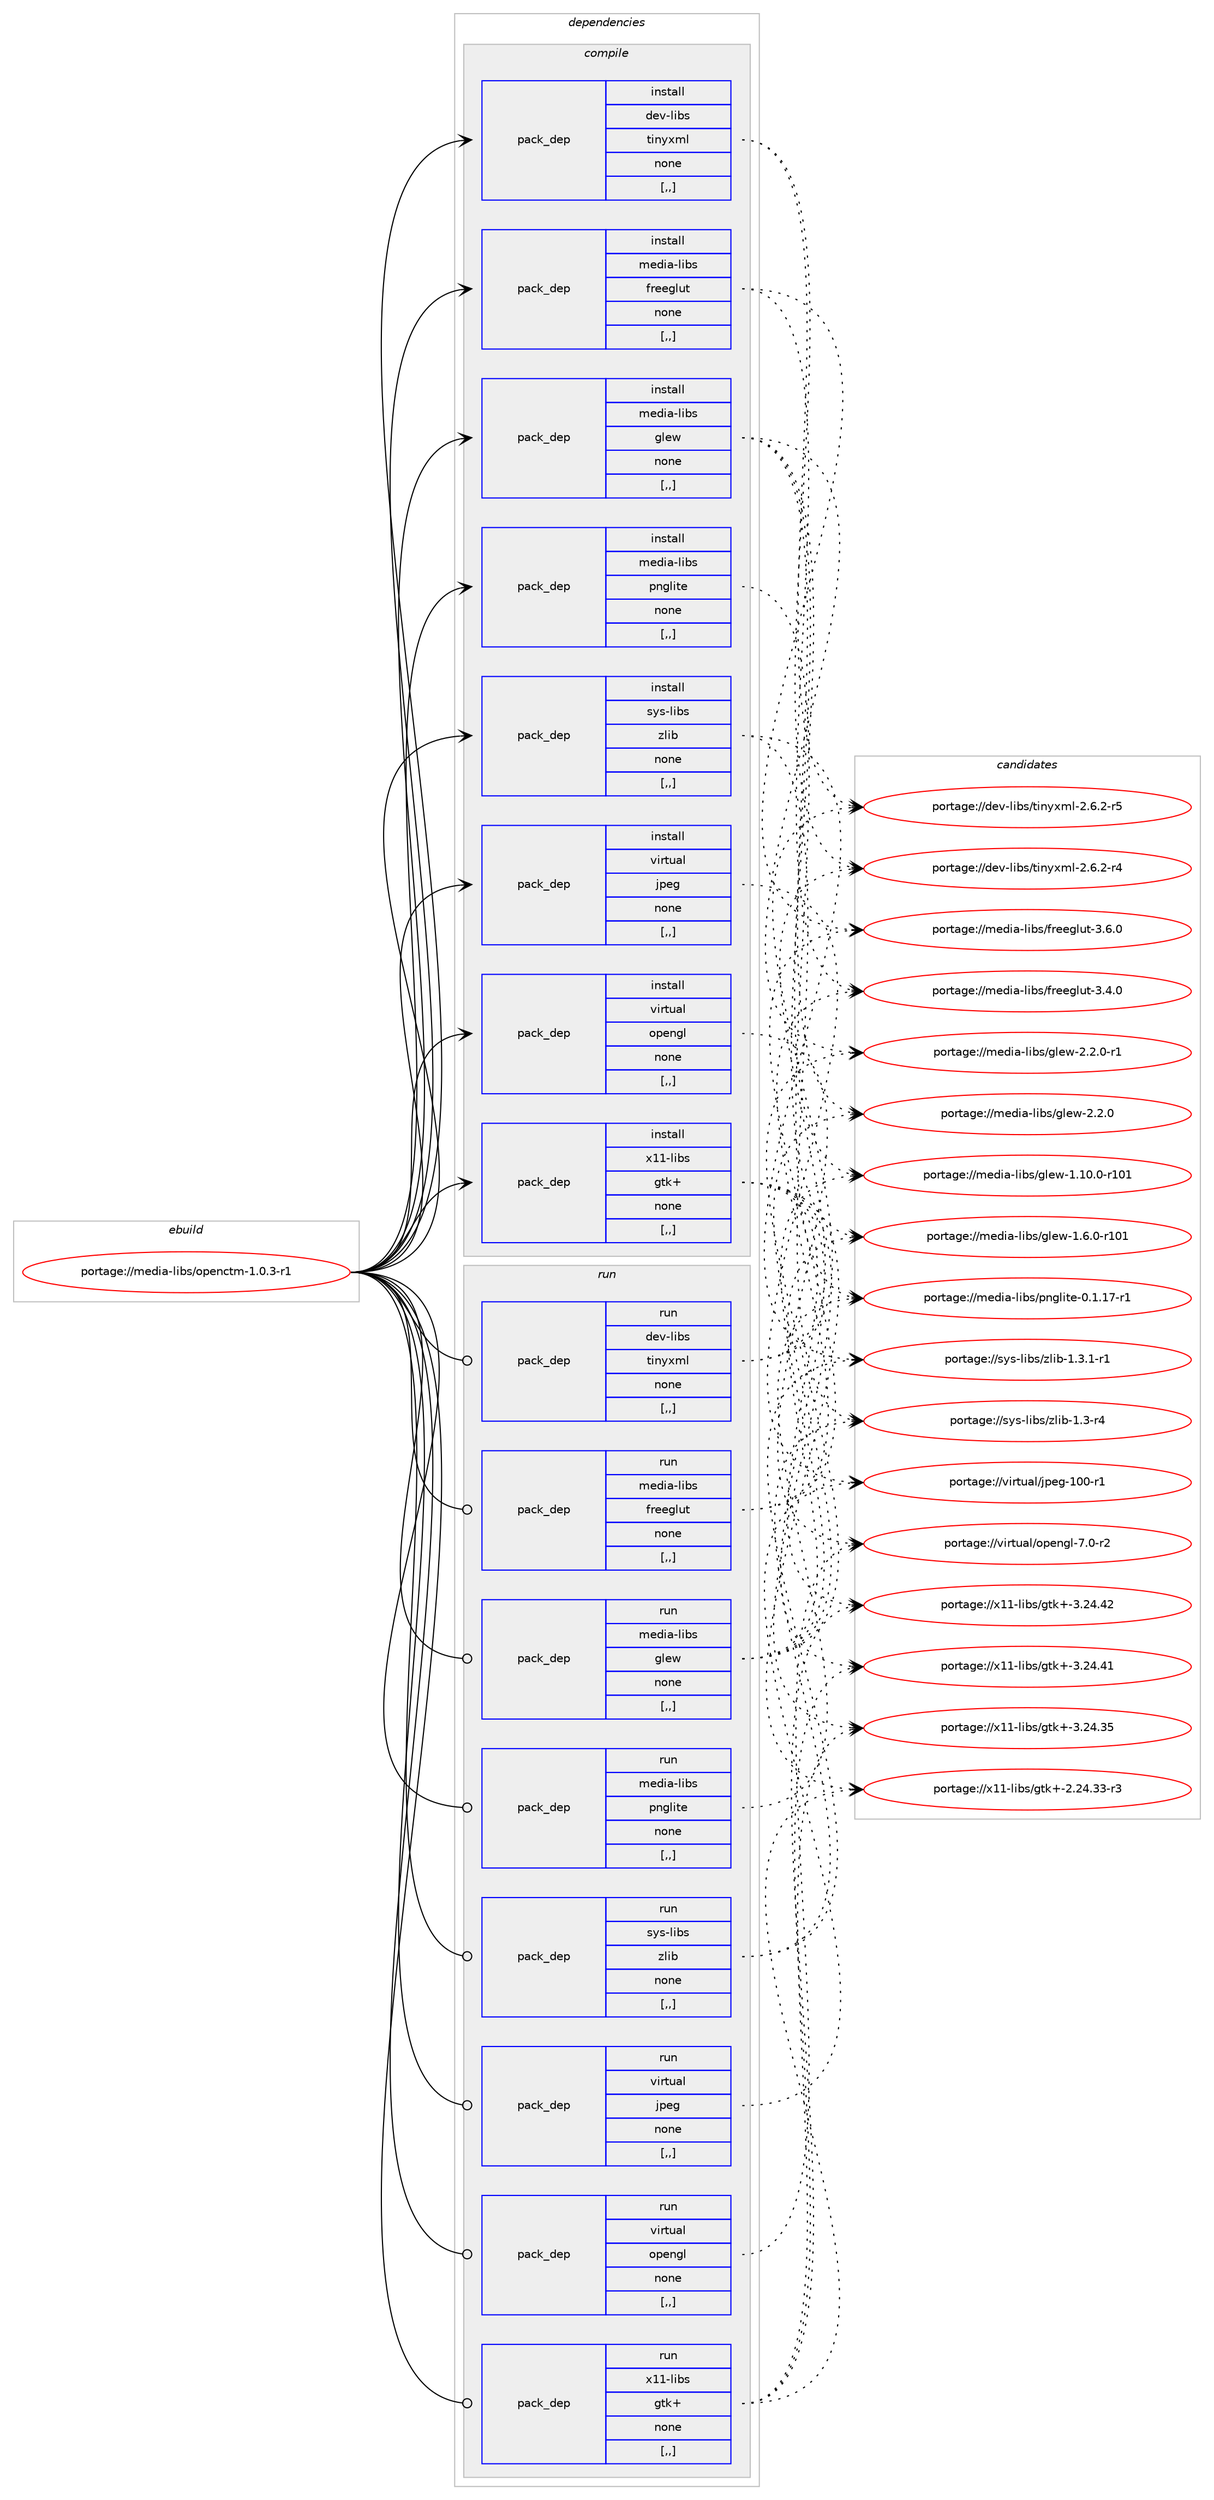 digraph prolog {

# *************
# Graph options
# *************

newrank=true;
concentrate=true;
compound=true;
graph [rankdir=LR,fontname=Helvetica,fontsize=10,ranksep=1.5];#, ranksep=2.5, nodesep=0.2];
edge  [arrowhead=vee];
node  [fontname=Helvetica,fontsize=10];

# **********
# The ebuild
# **********

subgraph cluster_leftcol {
color=gray;
label=<<i>ebuild</i>>;
id [label="portage://media-libs/openctm-1.0.3-r1", color=red, width=4, href="../media-libs/openctm-1.0.3-r1.svg"];
}

# ****************
# The dependencies
# ****************

subgraph cluster_midcol {
color=gray;
label=<<i>dependencies</i>>;
subgraph cluster_compile {
fillcolor="#eeeeee";
style=filled;
label=<<i>compile</i>>;
subgraph pack224235 {
dependency303509 [label=<<TABLE BORDER="0" CELLBORDER="1" CELLSPACING="0" CELLPADDING="4" WIDTH="220"><TR><TD ROWSPAN="6" CELLPADDING="30">pack_dep</TD></TR><TR><TD WIDTH="110">install</TD></TR><TR><TD>dev-libs</TD></TR><TR><TD>tinyxml</TD></TR><TR><TD>none</TD></TR><TR><TD>[,,]</TD></TR></TABLE>>, shape=none, color=blue];
}
id:e -> dependency303509:w [weight=20,style="solid",arrowhead="vee"];
subgraph pack224236 {
dependency303510 [label=<<TABLE BORDER="0" CELLBORDER="1" CELLSPACING="0" CELLPADDING="4" WIDTH="220"><TR><TD ROWSPAN="6" CELLPADDING="30">pack_dep</TD></TR><TR><TD WIDTH="110">install</TD></TR><TR><TD>media-libs</TD></TR><TR><TD>freeglut</TD></TR><TR><TD>none</TD></TR><TR><TD>[,,]</TD></TR></TABLE>>, shape=none, color=blue];
}
id:e -> dependency303510:w [weight=20,style="solid",arrowhead="vee"];
subgraph pack224237 {
dependency303511 [label=<<TABLE BORDER="0" CELLBORDER="1" CELLSPACING="0" CELLPADDING="4" WIDTH="220"><TR><TD ROWSPAN="6" CELLPADDING="30">pack_dep</TD></TR><TR><TD WIDTH="110">install</TD></TR><TR><TD>media-libs</TD></TR><TR><TD>glew</TD></TR><TR><TD>none</TD></TR><TR><TD>[,,]</TD></TR></TABLE>>, shape=none, color=blue];
}
id:e -> dependency303511:w [weight=20,style="solid",arrowhead="vee"];
subgraph pack224238 {
dependency303512 [label=<<TABLE BORDER="0" CELLBORDER="1" CELLSPACING="0" CELLPADDING="4" WIDTH="220"><TR><TD ROWSPAN="6" CELLPADDING="30">pack_dep</TD></TR><TR><TD WIDTH="110">install</TD></TR><TR><TD>media-libs</TD></TR><TR><TD>pnglite</TD></TR><TR><TD>none</TD></TR><TR><TD>[,,]</TD></TR></TABLE>>, shape=none, color=blue];
}
id:e -> dependency303512:w [weight=20,style="solid",arrowhead="vee"];
subgraph pack224239 {
dependency303513 [label=<<TABLE BORDER="0" CELLBORDER="1" CELLSPACING="0" CELLPADDING="4" WIDTH="220"><TR><TD ROWSPAN="6" CELLPADDING="30">pack_dep</TD></TR><TR><TD WIDTH="110">install</TD></TR><TR><TD>sys-libs</TD></TR><TR><TD>zlib</TD></TR><TR><TD>none</TD></TR><TR><TD>[,,]</TD></TR></TABLE>>, shape=none, color=blue];
}
id:e -> dependency303513:w [weight=20,style="solid",arrowhead="vee"];
subgraph pack224240 {
dependency303514 [label=<<TABLE BORDER="0" CELLBORDER="1" CELLSPACING="0" CELLPADDING="4" WIDTH="220"><TR><TD ROWSPAN="6" CELLPADDING="30">pack_dep</TD></TR><TR><TD WIDTH="110">install</TD></TR><TR><TD>virtual</TD></TR><TR><TD>jpeg</TD></TR><TR><TD>none</TD></TR><TR><TD>[,,]</TD></TR></TABLE>>, shape=none, color=blue];
}
id:e -> dependency303514:w [weight=20,style="solid",arrowhead="vee"];
subgraph pack224241 {
dependency303515 [label=<<TABLE BORDER="0" CELLBORDER="1" CELLSPACING="0" CELLPADDING="4" WIDTH="220"><TR><TD ROWSPAN="6" CELLPADDING="30">pack_dep</TD></TR><TR><TD WIDTH="110">install</TD></TR><TR><TD>virtual</TD></TR><TR><TD>opengl</TD></TR><TR><TD>none</TD></TR><TR><TD>[,,]</TD></TR></TABLE>>, shape=none, color=blue];
}
id:e -> dependency303515:w [weight=20,style="solid",arrowhead="vee"];
subgraph pack224242 {
dependency303516 [label=<<TABLE BORDER="0" CELLBORDER="1" CELLSPACING="0" CELLPADDING="4" WIDTH="220"><TR><TD ROWSPAN="6" CELLPADDING="30">pack_dep</TD></TR><TR><TD WIDTH="110">install</TD></TR><TR><TD>x11-libs</TD></TR><TR><TD>gtk+</TD></TR><TR><TD>none</TD></TR><TR><TD>[,,]</TD></TR></TABLE>>, shape=none, color=blue];
}
id:e -> dependency303516:w [weight=20,style="solid",arrowhead="vee"];
}
subgraph cluster_compileandrun {
fillcolor="#eeeeee";
style=filled;
label=<<i>compile and run</i>>;
}
subgraph cluster_run {
fillcolor="#eeeeee";
style=filled;
label=<<i>run</i>>;
subgraph pack224243 {
dependency303517 [label=<<TABLE BORDER="0" CELLBORDER="1" CELLSPACING="0" CELLPADDING="4" WIDTH="220"><TR><TD ROWSPAN="6" CELLPADDING="30">pack_dep</TD></TR><TR><TD WIDTH="110">run</TD></TR><TR><TD>dev-libs</TD></TR><TR><TD>tinyxml</TD></TR><TR><TD>none</TD></TR><TR><TD>[,,]</TD></TR></TABLE>>, shape=none, color=blue];
}
id:e -> dependency303517:w [weight=20,style="solid",arrowhead="odot"];
subgraph pack224244 {
dependency303518 [label=<<TABLE BORDER="0" CELLBORDER="1" CELLSPACING="0" CELLPADDING="4" WIDTH="220"><TR><TD ROWSPAN="6" CELLPADDING="30">pack_dep</TD></TR><TR><TD WIDTH="110">run</TD></TR><TR><TD>media-libs</TD></TR><TR><TD>freeglut</TD></TR><TR><TD>none</TD></TR><TR><TD>[,,]</TD></TR></TABLE>>, shape=none, color=blue];
}
id:e -> dependency303518:w [weight=20,style="solid",arrowhead="odot"];
subgraph pack224245 {
dependency303519 [label=<<TABLE BORDER="0" CELLBORDER="1" CELLSPACING="0" CELLPADDING="4" WIDTH="220"><TR><TD ROWSPAN="6" CELLPADDING="30">pack_dep</TD></TR><TR><TD WIDTH="110">run</TD></TR><TR><TD>media-libs</TD></TR><TR><TD>glew</TD></TR><TR><TD>none</TD></TR><TR><TD>[,,]</TD></TR></TABLE>>, shape=none, color=blue];
}
id:e -> dependency303519:w [weight=20,style="solid",arrowhead="odot"];
subgraph pack224246 {
dependency303520 [label=<<TABLE BORDER="0" CELLBORDER="1" CELLSPACING="0" CELLPADDING="4" WIDTH="220"><TR><TD ROWSPAN="6" CELLPADDING="30">pack_dep</TD></TR><TR><TD WIDTH="110">run</TD></TR><TR><TD>media-libs</TD></TR><TR><TD>pnglite</TD></TR><TR><TD>none</TD></TR><TR><TD>[,,]</TD></TR></TABLE>>, shape=none, color=blue];
}
id:e -> dependency303520:w [weight=20,style="solid",arrowhead="odot"];
subgraph pack224247 {
dependency303521 [label=<<TABLE BORDER="0" CELLBORDER="1" CELLSPACING="0" CELLPADDING="4" WIDTH="220"><TR><TD ROWSPAN="6" CELLPADDING="30">pack_dep</TD></TR><TR><TD WIDTH="110">run</TD></TR><TR><TD>sys-libs</TD></TR><TR><TD>zlib</TD></TR><TR><TD>none</TD></TR><TR><TD>[,,]</TD></TR></TABLE>>, shape=none, color=blue];
}
id:e -> dependency303521:w [weight=20,style="solid",arrowhead="odot"];
subgraph pack224248 {
dependency303522 [label=<<TABLE BORDER="0" CELLBORDER="1" CELLSPACING="0" CELLPADDING="4" WIDTH="220"><TR><TD ROWSPAN="6" CELLPADDING="30">pack_dep</TD></TR><TR><TD WIDTH="110">run</TD></TR><TR><TD>virtual</TD></TR><TR><TD>jpeg</TD></TR><TR><TD>none</TD></TR><TR><TD>[,,]</TD></TR></TABLE>>, shape=none, color=blue];
}
id:e -> dependency303522:w [weight=20,style="solid",arrowhead="odot"];
subgraph pack224249 {
dependency303523 [label=<<TABLE BORDER="0" CELLBORDER="1" CELLSPACING="0" CELLPADDING="4" WIDTH="220"><TR><TD ROWSPAN="6" CELLPADDING="30">pack_dep</TD></TR><TR><TD WIDTH="110">run</TD></TR><TR><TD>virtual</TD></TR><TR><TD>opengl</TD></TR><TR><TD>none</TD></TR><TR><TD>[,,]</TD></TR></TABLE>>, shape=none, color=blue];
}
id:e -> dependency303523:w [weight=20,style="solid",arrowhead="odot"];
subgraph pack224250 {
dependency303524 [label=<<TABLE BORDER="0" CELLBORDER="1" CELLSPACING="0" CELLPADDING="4" WIDTH="220"><TR><TD ROWSPAN="6" CELLPADDING="30">pack_dep</TD></TR><TR><TD WIDTH="110">run</TD></TR><TR><TD>x11-libs</TD></TR><TR><TD>gtk+</TD></TR><TR><TD>none</TD></TR><TR><TD>[,,]</TD></TR></TABLE>>, shape=none, color=blue];
}
id:e -> dependency303524:w [weight=20,style="solid",arrowhead="odot"];
}
}

# **************
# The candidates
# **************

subgraph cluster_choices {
rank=same;
color=gray;
label=<<i>candidates</i>>;

subgraph choice224235 {
color=black;
nodesep=1;
choice1001011184510810598115471161051101211201091084550465446504511453 [label="portage://dev-libs/tinyxml-2.6.2-r5", color=red, width=4,href="../dev-libs/tinyxml-2.6.2-r5.svg"];
choice1001011184510810598115471161051101211201091084550465446504511452 [label="portage://dev-libs/tinyxml-2.6.2-r4", color=red, width=4,href="../dev-libs/tinyxml-2.6.2-r4.svg"];
dependency303509:e -> choice1001011184510810598115471161051101211201091084550465446504511453:w [style=dotted,weight="100"];
dependency303509:e -> choice1001011184510810598115471161051101211201091084550465446504511452:w [style=dotted,weight="100"];
}
subgraph choice224236 {
color=black;
nodesep=1;
choice10910110010597451081059811547102114101101103108117116455146544648 [label="portage://media-libs/freeglut-3.6.0", color=red, width=4,href="../media-libs/freeglut-3.6.0.svg"];
choice10910110010597451081059811547102114101101103108117116455146524648 [label="portage://media-libs/freeglut-3.4.0", color=red, width=4,href="../media-libs/freeglut-3.4.0.svg"];
dependency303510:e -> choice10910110010597451081059811547102114101101103108117116455146544648:w [style=dotted,weight="100"];
dependency303510:e -> choice10910110010597451081059811547102114101101103108117116455146524648:w [style=dotted,weight="100"];
}
subgraph choice224237 {
color=black;
nodesep=1;
choice109101100105974510810598115471031081011194550465046484511449 [label="portage://media-libs/glew-2.2.0-r1", color=red, width=4,href="../media-libs/glew-2.2.0-r1.svg"];
choice10910110010597451081059811547103108101119455046504648 [label="portage://media-libs/glew-2.2.0", color=red, width=4,href="../media-libs/glew-2.2.0.svg"];
choice109101100105974510810598115471031081011194549464948464845114494849 [label="portage://media-libs/glew-1.10.0-r101", color=red, width=4,href="../media-libs/glew-1.10.0-r101.svg"];
choice1091011001059745108105981154710310810111945494654464845114494849 [label="portage://media-libs/glew-1.6.0-r101", color=red, width=4,href="../media-libs/glew-1.6.0-r101.svg"];
dependency303511:e -> choice109101100105974510810598115471031081011194550465046484511449:w [style=dotted,weight="100"];
dependency303511:e -> choice10910110010597451081059811547103108101119455046504648:w [style=dotted,weight="100"];
dependency303511:e -> choice109101100105974510810598115471031081011194549464948464845114494849:w [style=dotted,weight="100"];
dependency303511:e -> choice1091011001059745108105981154710310810111945494654464845114494849:w [style=dotted,weight="100"];
}
subgraph choice224238 {
color=black;
nodesep=1;
choice10910110010597451081059811547112110103108105116101454846494649554511449 [label="portage://media-libs/pnglite-0.1.17-r1", color=red, width=4,href="../media-libs/pnglite-0.1.17-r1.svg"];
dependency303512:e -> choice10910110010597451081059811547112110103108105116101454846494649554511449:w [style=dotted,weight="100"];
}
subgraph choice224239 {
color=black;
nodesep=1;
choice115121115451081059811547122108105984549465146494511449 [label="portage://sys-libs/zlib-1.3.1-r1", color=red, width=4,href="../sys-libs/zlib-1.3.1-r1.svg"];
choice11512111545108105981154712210810598454946514511452 [label="portage://sys-libs/zlib-1.3-r4", color=red, width=4,href="../sys-libs/zlib-1.3-r4.svg"];
dependency303513:e -> choice115121115451081059811547122108105984549465146494511449:w [style=dotted,weight="100"];
dependency303513:e -> choice11512111545108105981154712210810598454946514511452:w [style=dotted,weight="100"];
}
subgraph choice224240 {
color=black;
nodesep=1;
choice1181051141161179710847106112101103454948484511449 [label="portage://virtual/jpeg-100-r1", color=red, width=4,href="../virtual/jpeg-100-r1.svg"];
dependency303514:e -> choice1181051141161179710847106112101103454948484511449:w [style=dotted,weight="100"];
}
subgraph choice224241 {
color=black;
nodesep=1;
choice1181051141161179710847111112101110103108455546484511450 [label="portage://virtual/opengl-7.0-r2", color=red, width=4,href="../virtual/opengl-7.0-r2.svg"];
dependency303515:e -> choice1181051141161179710847111112101110103108455546484511450:w [style=dotted,weight="100"];
}
subgraph choice224242 {
color=black;
nodesep=1;
choice1204949451081059811547103116107434551465052465250 [label="portage://x11-libs/gtk+-3.24.42", color=red, width=4,href="../x11-libs/gtk+-3.24.42.svg"];
choice1204949451081059811547103116107434551465052465249 [label="portage://x11-libs/gtk+-3.24.41", color=red, width=4,href="../x11-libs/gtk+-3.24.41.svg"];
choice1204949451081059811547103116107434551465052465153 [label="portage://x11-libs/gtk+-3.24.35", color=red, width=4,href="../x11-libs/gtk+-3.24.35.svg"];
choice12049494510810598115471031161074345504650524651514511451 [label="portage://x11-libs/gtk+-2.24.33-r3", color=red, width=4,href="../x11-libs/gtk+-2.24.33-r3.svg"];
dependency303516:e -> choice1204949451081059811547103116107434551465052465250:w [style=dotted,weight="100"];
dependency303516:e -> choice1204949451081059811547103116107434551465052465249:w [style=dotted,weight="100"];
dependency303516:e -> choice1204949451081059811547103116107434551465052465153:w [style=dotted,weight="100"];
dependency303516:e -> choice12049494510810598115471031161074345504650524651514511451:w [style=dotted,weight="100"];
}
subgraph choice224243 {
color=black;
nodesep=1;
choice1001011184510810598115471161051101211201091084550465446504511453 [label="portage://dev-libs/tinyxml-2.6.2-r5", color=red, width=4,href="../dev-libs/tinyxml-2.6.2-r5.svg"];
choice1001011184510810598115471161051101211201091084550465446504511452 [label="portage://dev-libs/tinyxml-2.6.2-r4", color=red, width=4,href="../dev-libs/tinyxml-2.6.2-r4.svg"];
dependency303517:e -> choice1001011184510810598115471161051101211201091084550465446504511453:w [style=dotted,weight="100"];
dependency303517:e -> choice1001011184510810598115471161051101211201091084550465446504511452:w [style=dotted,weight="100"];
}
subgraph choice224244 {
color=black;
nodesep=1;
choice10910110010597451081059811547102114101101103108117116455146544648 [label="portage://media-libs/freeglut-3.6.0", color=red, width=4,href="../media-libs/freeglut-3.6.0.svg"];
choice10910110010597451081059811547102114101101103108117116455146524648 [label="portage://media-libs/freeglut-3.4.0", color=red, width=4,href="../media-libs/freeglut-3.4.0.svg"];
dependency303518:e -> choice10910110010597451081059811547102114101101103108117116455146544648:w [style=dotted,weight="100"];
dependency303518:e -> choice10910110010597451081059811547102114101101103108117116455146524648:w [style=dotted,weight="100"];
}
subgraph choice224245 {
color=black;
nodesep=1;
choice109101100105974510810598115471031081011194550465046484511449 [label="portage://media-libs/glew-2.2.0-r1", color=red, width=4,href="../media-libs/glew-2.2.0-r1.svg"];
choice10910110010597451081059811547103108101119455046504648 [label="portage://media-libs/glew-2.2.0", color=red, width=4,href="../media-libs/glew-2.2.0.svg"];
choice109101100105974510810598115471031081011194549464948464845114494849 [label="portage://media-libs/glew-1.10.0-r101", color=red, width=4,href="../media-libs/glew-1.10.0-r101.svg"];
choice1091011001059745108105981154710310810111945494654464845114494849 [label="portage://media-libs/glew-1.6.0-r101", color=red, width=4,href="../media-libs/glew-1.6.0-r101.svg"];
dependency303519:e -> choice109101100105974510810598115471031081011194550465046484511449:w [style=dotted,weight="100"];
dependency303519:e -> choice10910110010597451081059811547103108101119455046504648:w [style=dotted,weight="100"];
dependency303519:e -> choice109101100105974510810598115471031081011194549464948464845114494849:w [style=dotted,weight="100"];
dependency303519:e -> choice1091011001059745108105981154710310810111945494654464845114494849:w [style=dotted,weight="100"];
}
subgraph choice224246 {
color=black;
nodesep=1;
choice10910110010597451081059811547112110103108105116101454846494649554511449 [label="portage://media-libs/pnglite-0.1.17-r1", color=red, width=4,href="../media-libs/pnglite-0.1.17-r1.svg"];
dependency303520:e -> choice10910110010597451081059811547112110103108105116101454846494649554511449:w [style=dotted,weight="100"];
}
subgraph choice224247 {
color=black;
nodesep=1;
choice115121115451081059811547122108105984549465146494511449 [label="portage://sys-libs/zlib-1.3.1-r1", color=red, width=4,href="../sys-libs/zlib-1.3.1-r1.svg"];
choice11512111545108105981154712210810598454946514511452 [label="portage://sys-libs/zlib-1.3-r4", color=red, width=4,href="../sys-libs/zlib-1.3-r4.svg"];
dependency303521:e -> choice115121115451081059811547122108105984549465146494511449:w [style=dotted,weight="100"];
dependency303521:e -> choice11512111545108105981154712210810598454946514511452:w [style=dotted,weight="100"];
}
subgraph choice224248 {
color=black;
nodesep=1;
choice1181051141161179710847106112101103454948484511449 [label="portage://virtual/jpeg-100-r1", color=red, width=4,href="../virtual/jpeg-100-r1.svg"];
dependency303522:e -> choice1181051141161179710847106112101103454948484511449:w [style=dotted,weight="100"];
}
subgraph choice224249 {
color=black;
nodesep=1;
choice1181051141161179710847111112101110103108455546484511450 [label="portage://virtual/opengl-7.0-r2", color=red, width=4,href="../virtual/opengl-7.0-r2.svg"];
dependency303523:e -> choice1181051141161179710847111112101110103108455546484511450:w [style=dotted,weight="100"];
}
subgraph choice224250 {
color=black;
nodesep=1;
choice1204949451081059811547103116107434551465052465250 [label="portage://x11-libs/gtk+-3.24.42", color=red, width=4,href="../x11-libs/gtk+-3.24.42.svg"];
choice1204949451081059811547103116107434551465052465249 [label="portage://x11-libs/gtk+-3.24.41", color=red, width=4,href="../x11-libs/gtk+-3.24.41.svg"];
choice1204949451081059811547103116107434551465052465153 [label="portage://x11-libs/gtk+-3.24.35", color=red, width=4,href="../x11-libs/gtk+-3.24.35.svg"];
choice12049494510810598115471031161074345504650524651514511451 [label="portage://x11-libs/gtk+-2.24.33-r3", color=red, width=4,href="../x11-libs/gtk+-2.24.33-r3.svg"];
dependency303524:e -> choice1204949451081059811547103116107434551465052465250:w [style=dotted,weight="100"];
dependency303524:e -> choice1204949451081059811547103116107434551465052465249:w [style=dotted,weight="100"];
dependency303524:e -> choice1204949451081059811547103116107434551465052465153:w [style=dotted,weight="100"];
dependency303524:e -> choice12049494510810598115471031161074345504650524651514511451:w [style=dotted,weight="100"];
}
}

}
